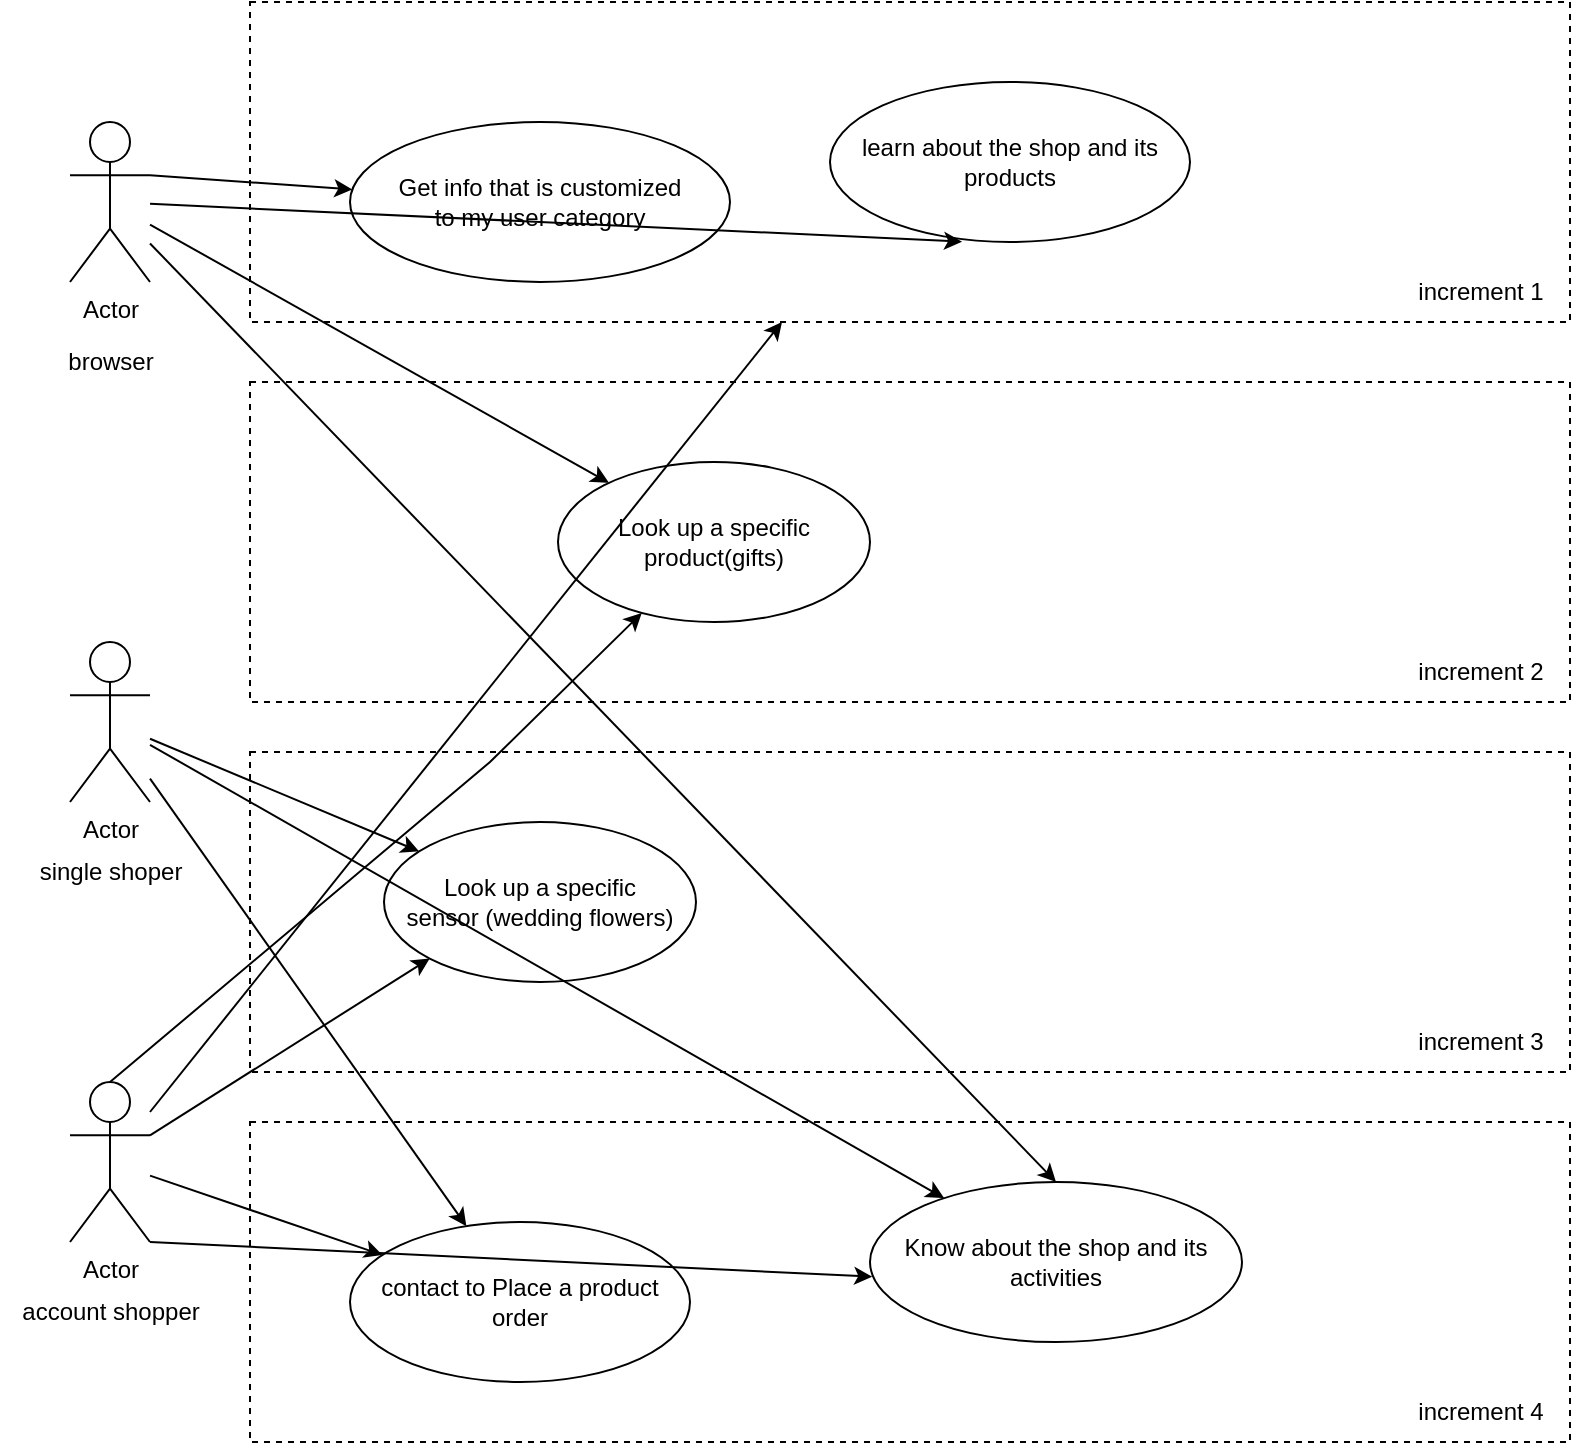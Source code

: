 <mxfile version="20.4.0" type="device"><diagram id="1Ixyy_KEiazficn2GK5d" name="Page-1"><mxGraphModel dx="976" dy="561" grid="1" gridSize="10" guides="1" tooltips="1" connect="1" arrows="1" fold="1" page="1" pageScale="1" pageWidth="827" pageHeight="1169" math="0" shadow="0"><root><mxCell id="0"/><mxCell id="1" parent="0"/><mxCell id="No6cZf2kwv6Y1fGqRxlW-1" value="" style="rounded=0;whiteSpace=wrap;html=1;fillColor=none;dashed=1;" parent="1" vertex="1"><mxGeometry x="140" y="50" width="660" height="160" as="geometry"/></mxCell><mxCell id="No6cZf2kwv6Y1fGqRxlW-2" value="Actor" style="shape=umlActor;verticalLabelPosition=bottom;verticalAlign=top;html=1;outlineConnect=0;fillColor=none;" parent="1" vertex="1"><mxGeometry x="50" y="110" width="40" height="80" as="geometry"/></mxCell><mxCell id="No6cZf2kwv6Y1fGqRxlW-3" value="browser" style="text;html=1;align=center;verticalAlign=middle;resizable=0;points=[];autosize=1;strokeColor=none;fillColor=none;" parent="1" vertex="1"><mxGeometry x="35" y="215" width="70" height="30" as="geometry"/></mxCell><mxCell id="No6cZf2kwv6Y1fGqRxlW-4" value="Actor" style="shape=umlActor;verticalLabelPosition=bottom;verticalAlign=top;html=1;outlineConnect=0;fillColor=none;" parent="1" vertex="1"><mxGeometry x="50" y="370" width="40" height="80" as="geometry"/></mxCell><mxCell id="No6cZf2kwv6Y1fGqRxlW-5" value="single shoper" style="text;html=1;align=center;verticalAlign=middle;resizable=0;points=[];autosize=1;strokeColor=none;fillColor=none;" parent="1" vertex="1"><mxGeometry x="25" y="470" width="90" height="30" as="geometry"/></mxCell><mxCell id="No6cZf2kwv6Y1fGqRxlW-6" value="Actor" style="shape=umlActor;verticalLabelPosition=bottom;verticalAlign=top;html=1;outlineConnect=0;fillColor=none;" parent="1" vertex="1"><mxGeometry x="50" y="590" width="40" height="80" as="geometry"/></mxCell><mxCell id="No6cZf2kwv6Y1fGqRxlW-7" value="account shopper" style="text;html=1;align=center;verticalAlign=middle;resizable=0;points=[];autosize=1;strokeColor=none;fillColor=none;" parent="1" vertex="1"><mxGeometry x="15" y="690" width="110" height="30" as="geometry"/></mxCell><mxCell id="No6cZf2kwv6Y1fGqRxlW-8" value="" style="rounded=0;whiteSpace=wrap;html=1;fillColor=none;dashed=1;" parent="1" vertex="1"><mxGeometry x="140" y="240" width="660" height="160" as="geometry"/></mxCell><mxCell id="No6cZf2kwv6Y1fGqRxlW-9" value="" style="rounded=0;whiteSpace=wrap;html=1;fillColor=none;dashed=1;" parent="1" vertex="1"><mxGeometry x="140" y="425" width="660" height="160" as="geometry"/></mxCell><mxCell id="No6cZf2kwv6Y1fGqRxlW-10" value="" style="rounded=0;whiteSpace=wrap;html=1;fillColor=none;dashed=1;" parent="1" vertex="1"><mxGeometry x="140" y="610" width="660" height="160" as="geometry"/></mxCell><mxCell id="No6cZf2kwv6Y1fGqRxlW-12" value="increment 1" style="text;html=1;align=center;verticalAlign=middle;resizable=0;points=[];autosize=1;strokeColor=none;fillColor=none;" parent="1" vertex="1"><mxGeometry x="710" y="180" width="90" height="30" as="geometry"/></mxCell><mxCell id="No6cZf2kwv6Y1fGqRxlW-13" value="increment 2" style="text;html=1;align=center;verticalAlign=middle;resizable=0;points=[];autosize=1;strokeColor=none;fillColor=none;" parent="1" vertex="1"><mxGeometry x="710" y="370" width="90" height="30" as="geometry"/></mxCell><mxCell id="No6cZf2kwv6Y1fGqRxlW-14" value="increment 3&lt;span style=&quot;color: rgba(0, 0, 0, 0); font-family: monospace; font-size: 0px; text-align: start;&quot;&gt;%3CmxGraphModel%3E%3Croot%3E%3CmxCell%20id%3D%220%22%2F%3E%3CmxCell%20id%3D%221%22%20parent%3D%220%22%2F%3E%3CmxCell%20id%3D%222%22%20value%3D%22increment%202%22%20style%3D%22text%3Bhtml%3D1%3Balign%3Dcenter%3BverticalAlign%3Dmiddle%3Bresizable%3D0%3Bpoints%3D%5B%5D%3Bautosize%3D1%3BstrokeColor%3Dnone%3BfillColor%3Dnone%3B%22%20vertex%3D%221%22%20parent%3D%221%22%3E%3CmxGeometry%20x%3D%22710%22%20y%3D%22370%22%20width%3D%2290%22%20height%3D%2230%22%20as%3D%22geometry%22%2F%3E%3C%2FmxCell%3E%3C%2Froot%3E%3C%2FmxGraphModel%3E&lt;/span&gt;" style="text;html=1;align=center;verticalAlign=middle;resizable=0;points=[];autosize=1;strokeColor=none;fillColor=none;" parent="1" vertex="1"><mxGeometry x="710" y="555" width="90" height="30" as="geometry"/></mxCell><mxCell id="No6cZf2kwv6Y1fGqRxlW-15" value="increment 4&lt;span style=&quot;color: rgba(0, 0, 0, 0); font-family: monospace; font-size: 0px; text-align: start;&quot;&gt;3CmxGraphModel%3E%3Croot%3E%3CmxCell%20id%3D%220%22%2F%3E%3CmxCell%20id%3D%221%22%20parent%3D%220%22%2F%3E%3CmxCell%20id%3D%222%22%20value%3D%22increment%202%22%20style%3D%22text%3Bhtml%3D1%3Balign%3Dcenter%3BverticalAlign%3Dmiddle%3Bresizable%3D0%3Bpoints%3D%5B%5D%3Bautosize%3D1%3BstrokeColor%3Dnone%3BfillColor%3Dnone%3B%22%20vertex%3D%221%22%20parent%3D%221%22%3E%3CmxGeometry%20x%3D%22710%22%20y%3D%22370%22%20width%3D%2290%22%20height%3D%2230%22%20as%3D%22geometry%22%2F%3E%3C%2FmxCell%3E%3C%2Froot%3E%3C%2FmxGraphModel%3E&lt;/span&gt;" style="text;html=1;align=center;verticalAlign=middle;resizable=0;points=[];autosize=1;strokeColor=none;fillColor=none;" parent="1" vertex="1"><mxGeometry x="710" y="740" width="90" height="30" as="geometry"/></mxCell><mxCell id="No6cZf2kwv6Y1fGqRxlW-16" value="learn about the shop and its products" style="ellipse;whiteSpace=wrap;html=1;fillColor=none;" parent="1" vertex="1"><mxGeometry x="430" y="90" width="180" height="80" as="geometry"/></mxCell><mxCell id="No6cZf2kwv6Y1fGqRxlW-17" value="&lt;div&gt;Get info that is customized&lt;/div&gt;&lt;div&gt;to my user category&lt;/div&gt;" style="ellipse;whiteSpace=wrap;html=1;fillColor=none;" parent="1" vertex="1"><mxGeometry x="190" y="110" width="190" height="80" as="geometry"/></mxCell><mxCell id="No6cZf2kwv6Y1fGqRxlW-18" value="Look up a specific&lt;br&gt;product(gifts)" style="ellipse;whiteSpace=wrap;html=1;fillColor=none;" parent="1" vertex="1"><mxGeometry x="294" y="280" width="156" height="80" as="geometry"/></mxCell><mxCell id="No6cZf2kwv6Y1fGqRxlW-19" value="Look up a specific&lt;br&gt;sensor (wedding flowers)" style="ellipse;whiteSpace=wrap;html=1;fillColor=none;" parent="1" vertex="1"><mxGeometry x="207" y="460" width="156" height="80" as="geometry"/></mxCell><mxCell id="No6cZf2kwv6Y1fGqRxlW-20" value="contact to Place a product&lt;br&gt;order" style="ellipse;whiteSpace=wrap;html=1;fillColor=none;" parent="1" vertex="1"><mxGeometry x="190" y="660" width="170" height="80" as="geometry"/></mxCell><mxCell id="No6cZf2kwv6Y1fGqRxlW-21" value="Know about the shop and its activities" style="ellipse;whiteSpace=wrap;html=1;fillColor=none;" parent="1" vertex="1"><mxGeometry x="450" y="640" width="186" height="80" as="geometry"/></mxCell><mxCell id="No6cZf2kwv6Y1fGqRxlW-22" value="" style="endArrow=classic;html=1;rounded=0;" parent="1" source="No6cZf2kwv6Y1fGqRxlW-4" target="No6cZf2kwv6Y1fGqRxlW-19" edge="1"><mxGeometry width="50" height="50" relative="1" as="geometry"><mxPoint x="390" y="480" as="sourcePoint"/><mxPoint x="440" y="430" as="targetPoint"/></mxGeometry></mxCell><mxCell id="No6cZf2kwv6Y1fGqRxlW-23" value="" style="endArrow=classic;html=1;rounded=0;" parent="1" source="No6cZf2kwv6Y1fGqRxlW-4" target="No6cZf2kwv6Y1fGqRxlW-20" edge="1"><mxGeometry width="50" height="50" relative="1" as="geometry"><mxPoint x="100" y="428.372" as="sourcePoint"/><mxPoint x="234.575" y="484.706" as="targetPoint"/></mxGeometry></mxCell><mxCell id="No6cZf2kwv6Y1fGqRxlW-24" value="" style="endArrow=classic;html=1;rounded=0;entryX=0.5;entryY=0;entryDx=0;entryDy=0;" parent="1" source="No6cZf2kwv6Y1fGqRxlW-2" target="No6cZf2kwv6Y1fGqRxlW-21" edge="1"><mxGeometry width="50" height="50" relative="1" as="geometry"><mxPoint x="50" y="210" as="sourcePoint"/><mxPoint x="258.17" y="672.045" as="targetPoint"/></mxGeometry></mxCell><mxCell id="No6cZf2kwv6Y1fGqRxlW-26" value="" style="endArrow=classic;html=1;rounded=0;" parent="1" source="No6cZf2kwv6Y1fGqRxlW-4" target="No6cZf2kwv6Y1fGqRxlW-21" edge="1"><mxGeometry width="50" height="50" relative="1" as="geometry"><mxPoint x="100" y="180.719" as="sourcePoint"/><mxPoint x="553" y="650" as="targetPoint"/></mxGeometry></mxCell><mxCell id="No6cZf2kwv6Y1fGqRxlW-27" value="" style="endArrow=classic;html=1;rounded=0;" parent="1" source="No6cZf2kwv6Y1fGqRxlW-2" target="No6cZf2kwv6Y1fGqRxlW-18" edge="1"><mxGeometry width="50" height="50" relative="1" as="geometry"><mxPoint x="25" y="59.999" as="sourcePoint"/><mxPoint x="478" y="529.28" as="targetPoint"/></mxGeometry></mxCell><mxCell id="No6cZf2kwv6Y1fGqRxlW-28" value="" style="endArrow=classic;html=1;rounded=0;exitX=1;exitY=0.333;exitDx=0;exitDy=0;exitPerimeter=0;" parent="1" source="No6cZf2kwv6Y1fGqRxlW-2" target="No6cZf2kwv6Y1fGqRxlW-17" edge="1"><mxGeometry width="50" height="50" relative="1" as="geometry"><mxPoint x="100" y="171.258" as="sourcePoint"/><mxPoint x="329.471" y="300.431" as="targetPoint"/></mxGeometry></mxCell><mxCell id="No6cZf2kwv6Y1fGqRxlW-29" value="" style="endArrow=classic;html=1;rounded=0;entryX=0.367;entryY=0.998;entryDx=0;entryDy=0;entryPerimeter=0;" parent="1" source="No6cZf2kwv6Y1fGqRxlW-2" target="No6cZf2kwv6Y1fGqRxlW-16" edge="1"><mxGeometry width="50" height="50" relative="1" as="geometry"><mxPoint x="100" y="146.667" as="sourcePoint"/><mxPoint x="201.169" y="153.745" as="targetPoint"/></mxGeometry></mxCell><mxCell id="No6cZf2kwv6Y1fGqRxlW-30" value="" style="endArrow=classic;html=1;rounded=0;" parent="1" source="No6cZf2kwv6Y1fGqRxlW-6" target="No6cZf2kwv6Y1fGqRxlW-20" edge="1"><mxGeometry width="50" height="50" relative="1" as="geometry"><mxPoint x="130" y="690" as="sourcePoint"/><mxPoint x="180" y="640" as="targetPoint"/></mxGeometry></mxCell><mxCell id="No6cZf2kwv6Y1fGqRxlW-31" value="" style="endArrow=classic;html=1;rounded=0;entryX=0.006;entryY=0.592;entryDx=0;entryDy=0;entryPerimeter=0;exitX=1;exitY=1;exitDx=0;exitDy=0;exitPerimeter=0;" parent="1" target="No6cZf2kwv6Y1fGqRxlW-21" edge="1" source="No6cZf2kwv6Y1fGqRxlW-6"><mxGeometry width="50" height="50" relative="1" as="geometry"><mxPoint x="80" y="680" as="sourcePoint"/><mxPoint x="216.203" y="686.508" as="targetPoint"/></mxGeometry></mxCell><mxCell id="No6cZf2kwv6Y1fGqRxlW-32" value="" style="endArrow=classic;html=1;rounded=0;entryX=0;entryY=1;entryDx=0;entryDy=0;exitX=1;exitY=0.333;exitDx=0;exitDy=0;exitPerimeter=0;" parent="1" source="No6cZf2kwv6Y1fGqRxlW-6" target="No6cZf2kwv6Y1fGqRxlW-19" edge="1"><mxGeometry width="50" height="50" relative="1" as="geometry"><mxPoint x="90" y="690" as="sourcePoint"/><mxPoint x="461.116" y="697.36" as="targetPoint"/></mxGeometry></mxCell><mxCell id="No6cZf2kwv6Y1fGqRxlW-33" value="" style="endArrow=classic;html=1;rounded=0;exitX=0.5;exitY=0;exitDx=0;exitDy=0;exitPerimeter=0;" parent="1" source="No6cZf2kwv6Y1fGqRxlW-6" target="No6cZf2kwv6Y1fGqRxlW-18" edge="1"><mxGeometry width="50" height="50" relative="1" as="geometry"><mxPoint x="100" y="626.667" as="sourcePoint"/><mxPoint x="239.846" y="538.284" as="targetPoint"/><Array as="points"><mxPoint x="260" y="430"/></Array></mxGeometry></mxCell><mxCell id="No6cZf2kwv6Y1fGqRxlW-34" value="" style="endArrow=classic;html=1;rounded=0;" parent="1" source="No6cZf2kwv6Y1fGqRxlW-6" target="No6cZf2kwv6Y1fGqRxlW-1" edge="1"><mxGeometry width="50" height="50" relative="1" as="geometry"><mxPoint x="100" y="610" as="sourcePoint"/><mxPoint x="343.19" y="364.697" as="targetPoint"/></mxGeometry></mxCell></root></mxGraphModel></diagram></mxfile>